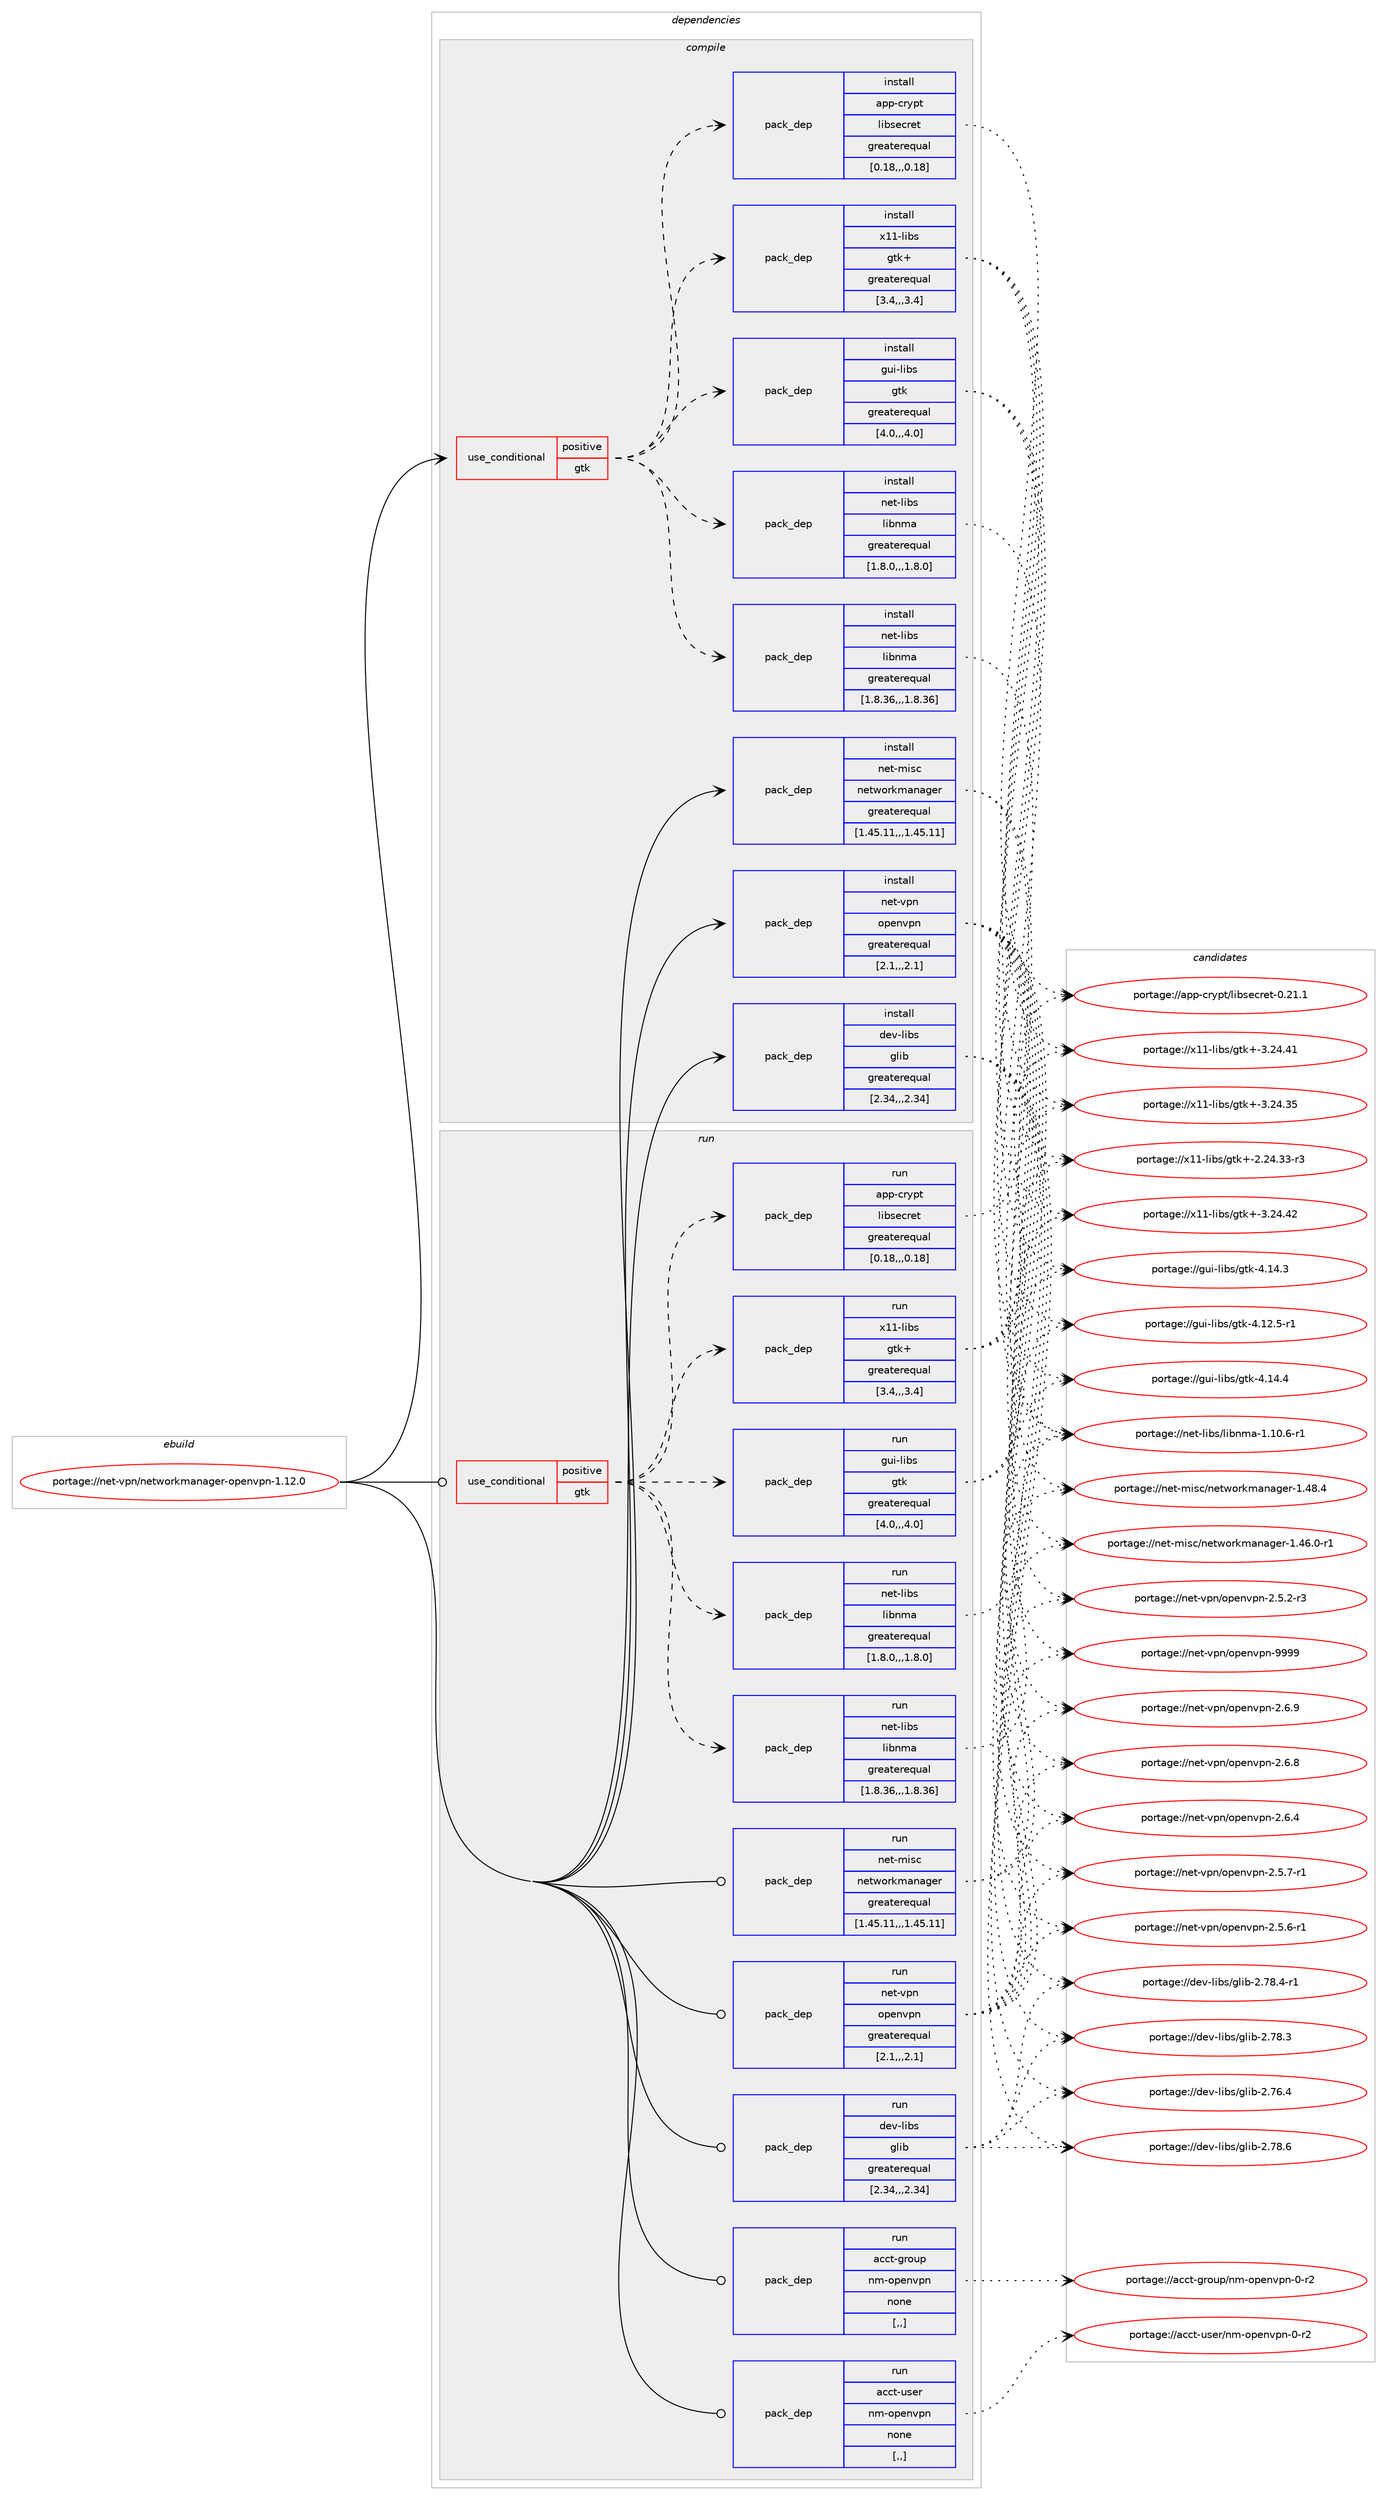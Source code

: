 digraph prolog {

# *************
# Graph options
# *************

newrank=true;
concentrate=true;
compound=true;
graph [rankdir=LR,fontname=Helvetica,fontsize=10,ranksep=1.5];#, ranksep=2.5, nodesep=0.2];
edge  [arrowhead=vee];
node  [fontname=Helvetica,fontsize=10];

# **********
# The ebuild
# **********

subgraph cluster_leftcol {
color=gray;
label=<<i>ebuild</i>>;
id [label="portage://net-vpn/networkmanager-openvpn-1.12.0", color=red, width=4, href="../net-vpn/networkmanager-openvpn-1.12.0.svg"];
}

# ****************
# The dependencies
# ****************

subgraph cluster_midcol {
color=gray;
label=<<i>dependencies</i>>;
subgraph cluster_compile {
fillcolor="#eeeeee";
style=filled;
label=<<i>compile</i>>;
subgraph cond102004 {
dependency385981 [label=<<TABLE BORDER="0" CELLBORDER="1" CELLSPACING="0" CELLPADDING="4"><TR><TD ROWSPAN="3" CELLPADDING="10">use_conditional</TD></TR><TR><TD>positive</TD></TR><TR><TD>gtk</TD></TR></TABLE>>, shape=none, color=red];
subgraph pack281203 {
dependency385982 [label=<<TABLE BORDER="0" CELLBORDER="1" CELLSPACING="0" CELLPADDING="4" WIDTH="220"><TR><TD ROWSPAN="6" CELLPADDING="30">pack_dep</TD></TR><TR><TD WIDTH="110">install</TD></TR><TR><TD>app-crypt</TD></TR><TR><TD>libsecret</TD></TR><TR><TD>greaterequal</TD></TR><TR><TD>[0.18,,,0.18]</TD></TR></TABLE>>, shape=none, color=blue];
}
dependency385981:e -> dependency385982:w [weight=20,style="dashed",arrowhead="vee"];
subgraph pack281204 {
dependency385983 [label=<<TABLE BORDER="0" CELLBORDER="1" CELLSPACING="0" CELLPADDING="4" WIDTH="220"><TR><TD ROWSPAN="6" CELLPADDING="30">pack_dep</TD></TR><TR><TD WIDTH="110">install</TD></TR><TR><TD>net-libs</TD></TR><TR><TD>libnma</TD></TR><TR><TD>greaterequal</TD></TR><TR><TD>[1.8.0,,,1.8.0]</TD></TR></TABLE>>, shape=none, color=blue];
}
dependency385981:e -> dependency385983:w [weight=20,style="dashed",arrowhead="vee"];
subgraph pack281205 {
dependency385984 [label=<<TABLE BORDER="0" CELLBORDER="1" CELLSPACING="0" CELLPADDING="4" WIDTH="220"><TR><TD ROWSPAN="6" CELLPADDING="30">pack_dep</TD></TR><TR><TD WIDTH="110">install</TD></TR><TR><TD>x11-libs</TD></TR><TR><TD>gtk+</TD></TR><TR><TD>greaterequal</TD></TR><TR><TD>[3.4,,,3.4]</TD></TR></TABLE>>, shape=none, color=blue];
}
dependency385981:e -> dependency385984:w [weight=20,style="dashed",arrowhead="vee"];
subgraph pack281206 {
dependency385985 [label=<<TABLE BORDER="0" CELLBORDER="1" CELLSPACING="0" CELLPADDING="4" WIDTH="220"><TR><TD ROWSPAN="6" CELLPADDING="30">pack_dep</TD></TR><TR><TD WIDTH="110">install</TD></TR><TR><TD>gui-libs</TD></TR><TR><TD>gtk</TD></TR><TR><TD>greaterequal</TD></TR><TR><TD>[4.0,,,4.0]</TD></TR></TABLE>>, shape=none, color=blue];
}
dependency385981:e -> dependency385985:w [weight=20,style="dashed",arrowhead="vee"];
subgraph pack281207 {
dependency385986 [label=<<TABLE BORDER="0" CELLBORDER="1" CELLSPACING="0" CELLPADDING="4" WIDTH="220"><TR><TD ROWSPAN="6" CELLPADDING="30">pack_dep</TD></TR><TR><TD WIDTH="110">install</TD></TR><TR><TD>net-libs</TD></TR><TR><TD>libnma</TD></TR><TR><TD>greaterequal</TD></TR><TR><TD>[1.8.36,,,1.8.36]</TD></TR></TABLE>>, shape=none, color=blue];
}
dependency385981:e -> dependency385986:w [weight=20,style="dashed",arrowhead="vee"];
}
id:e -> dependency385981:w [weight=20,style="solid",arrowhead="vee"];
subgraph pack281208 {
dependency385987 [label=<<TABLE BORDER="0" CELLBORDER="1" CELLSPACING="0" CELLPADDING="4" WIDTH="220"><TR><TD ROWSPAN="6" CELLPADDING="30">pack_dep</TD></TR><TR><TD WIDTH="110">install</TD></TR><TR><TD>dev-libs</TD></TR><TR><TD>glib</TD></TR><TR><TD>greaterequal</TD></TR><TR><TD>[2.34,,,2.34]</TD></TR></TABLE>>, shape=none, color=blue];
}
id:e -> dependency385987:w [weight=20,style="solid",arrowhead="vee"];
subgraph pack281209 {
dependency385988 [label=<<TABLE BORDER="0" CELLBORDER="1" CELLSPACING="0" CELLPADDING="4" WIDTH="220"><TR><TD ROWSPAN="6" CELLPADDING="30">pack_dep</TD></TR><TR><TD WIDTH="110">install</TD></TR><TR><TD>net-misc</TD></TR><TR><TD>networkmanager</TD></TR><TR><TD>greaterequal</TD></TR><TR><TD>[1.45.11,,,1.45.11]</TD></TR></TABLE>>, shape=none, color=blue];
}
id:e -> dependency385988:w [weight=20,style="solid",arrowhead="vee"];
subgraph pack281210 {
dependency385989 [label=<<TABLE BORDER="0" CELLBORDER="1" CELLSPACING="0" CELLPADDING="4" WIDTH="220"><TR><TD ROWSPAN="6" CELLPADDING="30">pack_dep</TD></TR><TR><TD WIDTH="110">install</TD></TR><TR><TD>net-vpn</TD></TR><TR><TD>openvpn</TD></TR><TR><TD>greaterequal</TD></TR><TR><TD>[2.1,,,2.1]</TD></TR></TABLE>>, shape=none, color=blue];
}
id:e -> dependency385989:w [weight=20,style="solid",arrowhead="vee"];
}
subgraph cluster_compileandrun {
fillcolor="#eeeeee";
style=filled;
label=<<i>compile and run</i>>;
}
subgraph cluster_run {
fillcolor="#eeeeee";
style=filled;
label=<<i>run</i>>;
subgraph cond102005 {
dependency385990 [label=<<TABLE BORDER="0" CELLBORDER="1" CELLSPACING="0" CELLPADDING="4"><TR><TD ROWSPAN="3" CELLPADDING="10">use_conditional</TD></TR><TR><TD>positive</TD></TR><TR><TD>gtk</TD></TR></TABLE>>, shape=none, color=red];
subgraph pack281211 {
dependency385991 [label=<<TABLE BORDER="0" CELLBORDER="1" CELLSPACING="0" CELLPADDING="4" WIDTH="220"><TR><TD ROWSPAN="6" CELLPADDING="30">pack_dep</TD></TR><TR><TD WIDTH="110">run</TD></TR><TR><TD>app-crypt</TD></TR><TR><TD>libsecret</TD></TR><TR><TD>greaterequal</TD></TR><TR><TD>[0.18,,,0.18]</TD></TR></TABLE>>, shape=none, color=blue];
}
dependency385990:e -> dependency385991:w [weight=20,style="dashed",arrowhead="vee"];
subgraph pack281212 {
dependency385992 [label=<<TABLE BORDER="0" CELLBORDER="1" CELLSPACING="0" CELLPADDING="4" WIDTH="220"><TR><TD ROWSPAN="6" CELLPADDING="30">pack_dep</TD></TR><TR><TD WIDTH="110">run</TD></TR><TR><TD>net-libs</TD></TR><TR><TD>libnma</TD></TR><TR><TD>greaterequal</TD></TR><TR><TD>[1.8.0,,,1.8.0]</TD></TR></TABLE>>, shape=none, color=blue];
}
dependency385990:e -> dependency385992:w [weight=20,style="dashed",arrowhead="vee"];
subgraph pack281213 {
dependency385993 [label=<<TABLE BORDER="0" CELLBORDER="1" CELLSPACING="0" CELLPADDING="4" WIDTH="220"><TR><TD ROWSPAN="6" CELLPADDING="30">pack_dep</TD></TR><TR><TD WIDTH="110">run</TD></TR><TR><TD>x11-libs</TD></TR><TR><TD>gtk+</TD></TR><TR><TD>greaterequal</TD></TR><TR><TD>[3.4,,,3.4]</TD></TR></TABLE>>, shape=none, color=blue];
}
dependency385990:e -> dependency385993:w [weight=20,style="dashed",arrowhead="vee"];
subgraph pack281214 {
dependency385994 [label=<<TABLE BORDER="0" CELLBORDER="1" CELLSPACING="0" CELLPADDING="4" WIDTH="220"><TR><TD ROWSPAN="6" CELLPADDING="30">pack_dep</TD></TR><TR><TD WIDTH="110">run</TD></TR><TR><TD>gui-libs</TD></TR><TR><TD>gtk</TD></TR><TR><TD>greaterequal</TD></TR><TR><TD>[4.0,,,4.0]</TD></TR></TABLE>>, shape=none, color=blue];
}
dependency385990:e -> dependency385994:w [weight=20,style="dashed",arrowhead="vee"];
subgraph pack281215 {
dependency385995 [label=<<TABLE BORDER="0" CELLBORDER="1" CELLSPACING="0" CELLPADDING="4" WIDTH="220"><TR><TD ROWSPAN="6" CELLPADDING="30">pack_dep</TD></TR><TR><TD WIDTH="110">run</TD></TR><TR><TD>net-libs</TD></TR><TR><TD>libnma</TD></TR><TR><TD>greaterequal</TD></TR><TR><TD>[1.8.36,,,1.8.36]</TD></TR></TABLE>>, shape=none, color=blue];
}
dependency385990:e -> dependency385995:w [weight=20,style="dashed",arrowhead="vee"];
}
id:e -> dependency385990:w [weight=20,style="solid",arrowhead="odot"];
subgraph pack281216 {
dependency385996 [label=<<TABLE BORDER="0" CELLBORDER="1" CELLSPACING="0" CELLPADDING="4" WIDTH="220"><TR><TD ROWSPAN="6" CELLPADDING="30">pack_dep</TD></TR><TR><TD WIDTH="110">run</TD></TR><TR><TD>acct-group</TD></TR><TR><TD>nm-openvpn</TD></TR><TR><TD>none</TD></TR><TR><TD>[,,]</TD></TR></TABLE>>, shape=none, color=blue];
}
id:e -> dependency385996:w [weight=20,style="solid",arrowhead="odot"];
subgraph pack281217 {
dependency385997 [label=<<TABLE BORDER="0" CELLBORDER="1" CELLSPACING="0" CELLPADDING="4" WIDTH="220"><TR><TD ROWSPAN="6" CELLPADDING="30">pack_dep</TD></TR><TR><TD WIDTH="110">run</TD></TR><TR><TD>acct-user</TD></TR><TR><TD>nm-openvpn</TD></TR><TR><TD>none</TD></TR><TR><TD>[,,]</TD></TR></TABLE>>, shape=none, color=blue];
}
id:e -> dependency385997:w [weight=20,style="solid",arrowhead="odot"];
subgraph pack281218 {
dependency385998 [label=<<TABLE BORDER="0" CELLBORDER="1" CELLSPACING="0" CELLPADDING="4" WIDTH="220"><TR><TD ROWSPAN="6" CELLPADDING="30">pack_dep</TD></TR><TR><TD WIDTH="110">run</TD></TR><TR><TD>dev-libs</TD></TR><TR><TD>glib</TD></TR><TR><TD>greaterequal</TD></TR><TR><TD>[2.34,,,2.34]</TD></TR></TABLE>>, shape=none, color=blue];
}
id:e -> dependency385998:w [weight=20,style="solid",arrowhead="odot"];
subgraph pack281219 {
dependency385999 [label=<<TABLE BORDER="0" CELLBORDER="1" CELLSPACING="0" CELLPADDING="4" WIDTH="220"><TR><TD ROWSPAN="6" CELLPADDING="30">pack_dep</TD></TR><TR><TD WIDTH="110">run</TD></TR><TR><TD>net-misc</TD></TR><TR><TD>networkmanager</TD></TR><TR><TD>greaterequal</TD></TR><TR><TD>[1.45.11,,,1.45.11]</TD></TR></TABLE>>, shape=none, color=blue];
}
id:e -> dependency385999:w [weight=20,style="solid",arrowhead="odot"];
subgraph pack281220 {
dependency386000 [label=<<TABLE BORDER="0" CELLBORDER="1" CELLSPACING="0" CELLPADDING="4" WIDTH="220"><TR><TD ROWSPAN="6" CELLPADDING="30">pack_dep</TD></TR><TR><TD WIDTH="110">run</TD></TR><TR><TD>net-vpn</TD></TR><TR><TD>openvpn</TD></TR><TR><TD>greaterequal</TD></TR><TR><TD>[2.1,,,2.1]</TD></TR></TABLE>>, shape=none, color=blue];
}
id:e -> dependency386000:w [weight=20,style="solid",arrowhead="odot"];
}
}

# **************
# The candidates
# **************

subgraph cluster_choices {
rank=same;
color=gray;
label=<<i>candidates</i>>;

subgraph choice281203 {
color=black;
nodesep=1;
choice97112112459911412111211647108105981151019911410111645484650494649 [label="portage://app-crypt/libsecret-0.21.1", color=red, width=4,href="../app-crypt/libsecret-0.21.1.svg"];
dependency385982:e -> choice97112112459911412111211647108105981151019911410111645484650494649:w [style=dotted,weight="100"];
}
subgraph choice281204 {
color=black;
nodesep=1;
choice1101011164510810598115471081059811010997454946494846544511449 [label="portage://net-libs/libnma-1.10.6-r1", color=red, width=4,href="../net-libs/libnma-1.10.6-r1.svg"];
dependency385983:e -> choice1101011164510810598115471081059811010997454946494846544511449:w [style=dotted,weight="100"];
}
subgraph choice281205 {
color=black;
nodesep=1;
choice1204949451081059811547103116107434551465052465250 [label="portage://x11-libs/gtk+-3.24.42", color=red, width=4,href="../x11-libs/gtk+-3.24.42.svg"];
choice1204949451081059811547103116107434551465052465249 [label="portage://x11-libs/gtk+-3.24.41", color=red, width=4,href="../x11-libs/gtk+-3.24.41.svg"];
choice1204949451081059811547103116107434551465052465153 [label="portage://x11-libs/gtk+-3.24.35", color=red, width=4,href="../x11-libs/gtk+-3.24.35.svg"];
choice12049494510810598115471031161074345504650524651514511451 [label="portage://x11-libs/gtk+-2.24.33-r3", color=red, width=4,href="../x11-libs/gtk+-2.24.33-r3.svg"];
dependency385984:e -> choice1204949451081059811547103116107434551465052465250:w [style=dotted,weight="100"];
dependency385984:e -> choice1204949451081059811547103116107434551465052465249:w [style=dotted,weight="100"];
dependency385984:e -> choice1204949451081059811547103116107434551465052465153:w [style=dotted,weight="100"];
dependency385984:e -> choice12049494510810598115471031161074345504650524651514511451:w [style=dotted,weight="100"];
}
subgraph choice281206 {
color=black;
nodesep=1;
choice10311710545108105981154710311610745524649524652 [label="portage://gui-libs/gtk-4.14.4", color=red, width=4,href="../gui-libs/gtk-4.14.4.svg"];
choice10311710545108105981154710311610745524649524651 [label="portage://gui-libs/gtk-4.14.3", color=red, width=4,href="../gui-libs/gtk-4.14.3.svg"];
choice103117105451081059811547103116107455246495046534511449 [label="portage://gui-libs/gtk-4.12.5-r1", color=red, width=4,href="../gui-libs/gtk-4.12.5-r1.svg"];
dependency385985:e -> choice10311710545108105981154710311610745524649524652:w [style=dotted,weight="100"];
dependency385985:e -> choice10311710545108105981154710311610745524649524651:w [style=dotted,weight="100"];
dependency385985:e -> choice103117105451081059811547103116107455246495046534511449:w [style=dotted,weight="100"];
}
subgraph choice281207 {
color=black;
nodesep=1;
choice1101011164510810598115471081059811010997454946494846544511449 [label="portage://net-libs/libnma-1.10.6-r1", color=red, width=4,href="../net-libs/libnma-1.10.6-r1.svg"];
dependency385986:e -> choice1101011164510810598115471081059811010997454946494846544511449:w [style=dotted,weight="100"];
}
subgraph choice281208 {
color=black;
nodesep=1;
choice1001011184510810598115471031081059845504655564654 [label="portage://dev-libs/glib-2.78.6", color=red, width=4,href="../dev-libs/glib-2.78.6.svg"];
choice10010111845108105981154710310810598455046555646524511449 [label="portage://dev-libs/glib-2.78.4-r1", color=red, width=4,href="../dev-libs/glib-2.78.4-r1.svg"];
choice1001011184510810598115471031081059845504655564651 [label="portage://dev-libs/glib-2.78.3", color=red, width=4,href="../dev-libs/glib-2.78.3.svg"];
choice1001011184510810598115471031081059845504655544652 [label="portage://dev-libs/glib-2.76.4", color=red, width=4,href="../dev-libs/glib-2.76.4.svg"];
dependency385987:e -> choice1001011184510810598115471031081059845504655564654:w [style=dotted,weight="100"];
dependency385987:e -> choice10010111845108105981154710310810598455046555646524511449:w [style=dotted,weight="100"];
dependency385987:e -> choice1001011184510810598115471031081059845504655564651:w [style=dotted,weight="100"];
dependency385987:e -> choice1001011184510810598115471031081059845504655544652:w [style=dotted,weight="100"];
}
subgraph choice281209 {
color=black;
nodesep=1;
choice110101116451091051159947110101116119111114107109971109710310111445494652564652 [label="portage://net-misc/networkmanager-1.48.4", color=red, width=4,href="../net-misc/networkmanager-1.48.4.svg"];
choice1101011164510910511599471101011161191111141071099711097103101114454946525446484511449 [label="portage://net-misc/networkmanager-1.46.0-r1", color=red, width=4,href="../net-misc/networkmanager-1.46.0-r1.svg"];
dependency385988:e -> choice110101116451091051159947110101116119111114107109971109710310111445494652564652:w [style=dotted,weight="100"];
dependency385988:e -> choice1101011164510910511599471101011161191111141071099711097103101114454946525446484511449:w [style=dotted,weight="100"];
}
subgraph choice281210 {
color=black;
nodesep=1;
choice11010111645118112110471111121011101181121104557575757 [label="portage://net-vpn/openvpn-9999", color=red, width=4,href="../net-vpn/openvpn-9999.svg"];
choice1101011164511811211047111112101110118112110455046544657 [label="portage://net-vpn/openvpn-2.6.9", color=red, width=4,href="../net-vpn/openvpn-2.6.9.svg"];
choice1101011164511811211047111112101110118112110455046544656 [label="portage://net-vpn/openvpn-2.6.8", color=red, width=4,href="../net-vpn/openvpn-2.6.8.svg"];
choice1101011164511811211047111112101110118112110455046544652 [label="portage://net-vpn/openvpn-2.6.4", color=red, width=4,href="../net-vpn/openvpn-2.6.4.svg"];
choice11010111645118112110471111121011101181121104550465346554511449 [label="portage://net-vpn/openvpn-2.5.7-r1", color=red, width=4,href="../net-vpn/openvpn-2.5.7-r1.svg"];
choice11010111645118112110471111121011101181121104550465346544511449 [label="portage://net-vpn/openvpn-2.5.6-r1", color=red, width=4,href="../net-vpn/openvpn-2.5.6-r1.svg"];
choice11010111645118112110471111121011101181121104550465346504511451 [label="portage://net-vpn/openvpn-2.5.2-r3", color=red, width=4,href="../net-vpn/openvpn-2.5.2-r3.svg"];
dependency385989:e -> choice11010111645118112110471111121011101181121104557575757:w [style=dotted,weight="100"];
dependency385989:e -> choice1101011164511811211047111112101110118112110455046544657:w [style=dotted,weight="100"];
dependency385989:e -> choice1101011164511811211047111112101110118112110455046544656:w [style=dotted,weight="100"];
dependency385989:e -> choice1101011164511811211047111112101110118112110455046544652:w [style=dotted,weight="100"];
dependency385989:e -> choice11010111645118112110471111121011101181121104550465346554511449:w [style=dotted,weight="100"];
dependency385989:e -> choice11010111645118112110471111121011101181121104550465346544511449:w [style=dotted,weight="100"];
dependency385989:e -> choice11010111645118112110471111121011101181121104550465346504511451:w [style=dotted,weight="100"];
}
subgraph choice281211 {
color=black;
nodesep=1;
choice97112112459911412111211647108105981151019911410111645484650494649 [label="portage://app-crypt/libsecret-0.21.1", color=red, width=4,href="../app-crypt/libsecret-0.21.1.svg"];
dependency385991:e -> choice97112112459911412111211647108105981151019911410111645484650494649:w [style=dotted,weight="100"];
}
subgraph choice281212 {
color=black;
nodesep=1;
choice1101011164510810598115471081059811010997454946494846544511449 [label="portage://net-libs/libnma-1.10.6-r1", color=red, width=4,href="../net-libs/libnma-1.10.6-r1.svg"];
dependency385992:e -> choice1101011164510810598115471081059811010997454946494846544511449:w [style=dotted,weight="100"];
}
subgraph choice281213 {
color=black;
nodesep=1;
choice1204949451081059811547103116107434551465052465250 [label="portage://x11-libs/gtk+-3.24.42", color=red, width=4,href="../x11-libs/gtk+-3.24.42.svg"];
choice1204949451081059811547103116107434551465052465249 [label="portage://x11-libs/gtk+-3.24.41", color=red, width=4,href="../x11-libs/gtk+-3.24.41.svg"];
choice1204949451081059811547103116107434551465052465153 [label="portage://x11-libs/gtk+-3.24.35", color=red, width=4,href="../x11-libs/gtk+-3.24.35.svg"];
choice12049494510810598115471031161074345504650524651514511451 [label="portage://x11-libs/gtk+-2.24.33-r3", color=red, width=4,href="../x11-libs/gtk+-2.24.33-r3.svg"];
dependency385993:e -> choice1204949451081059811547103116107434551465052465250:w [style=dotted,weight="100"];
dependency385993:e -> choice1204949451081059811547103116107434551465052465249:w [style=dotted,weight="100"];
dependency385993:e -> choice1204949451081059811547103116107434551465052465153:w [style=dotted,weight="100"];
dependency385993:e -> choice12049494510810598115471031161074345504650524651514511451:w [style=dotted,weight="100"];
}
subgraph choice281214 {
color=black;
nodesep=1;
choice10311710545108105981154710311610745524649524652 [label="portage://gui-libs/gtk-4.14.4", color=red, width=4,href="../gui-libs/gtk-4.14.4.svg"];
choice10311710545108105981154710311610745524649524651 [label="portage://gui-libs/gtk-4.14.3", color=red, width=4,href="../gui-libs/gtk-4.14.3.svg"];
choice103117105451081059811547103116107455246495046534511449 [label="portage://gui-libs/gtk-4.12.5-r1", color=red, width=4,href="../gui-libs/gtk-4.12.5-r1.svg"];
dependency385994:e -> choice10311710545108105981154710311610745524649524652:w [style=dotted,weight="100"];
dependency385994:e -> choice10311710545108105981154710311610745524649524651:w [style=dotted,weight="100"];
dependency385994:e -> choice103117105451081059811547103116107455246495046534511449:w [style=dotted,weight="100"];
}
subgraph choice281215 {
color=black;
nodesep=1;
choice1101011164510810598115471081059811010997454946494846544511449 [label="portage://net-libs/libnma-1.10.6-r1", color=red, width=4,href="../net-libs/libnma-1.10.6-r1.svg"];
dependency385995:e -> choice1101011164510810598115471081059811010997454946494846544511449:w [style=dotted,weight="100"];
}
subgraph choice281216 {
color=black;
nodesep=1;
choice97999911645103114111117112471101094511111210111011811211045484511450 [label="portage://acct-group/nm-openvpn-0-r2", color=red, width=4,href="../acct-group/nm-openvpn-0-r2.svg"];
dependency385996:e -> choice97999911645103114111117112471101094511111210111011811211045484511450:w [style=dotted,weight="100"];
}
subgraph choice281217 {
color=black;
nodesep=1;
choice97999911645117115101114471101094511111210111011811211045484511450 [label="portage://acct-user/nm-openvpn-0-r2", color=red, width=4,href="../acct-user/nm-openvpn-0-r2.svg"];
dependency385997:e -> choice97999911645117115101114471101094511111210111011811211045484511450:w [style=dotted,weight="100"];
}
subgraph choice281218 {
color=black;
nodesep=1;
choice1001011184510810598115471031081059845504655564654 [label="portage://dev-libs/glib-2.78.6", color=red, width=4,href="../dev-libs/glib-2.78.6.svg"];
choice10010111845108105981154710310810598455046555646524511449 [label="portage://dev-libs/glib-2.78.4-r1", color=red, width=4,href="../dev-libs/glib-2.78.4-r1.svg"];
choice1001011184510810598115471031081059845504655564651 [label="portage://dev-libs/glib-2.78.3", color=red, width=4,href="../dev-libs/glib-2.78.3.svg"];
choice1001011184510810598115471031081059845504655544652 [label="portage://dev-libs/glib-2.76.4", color=red, width=4,href="../dev-libs/glib-2.76.4.svg"];
dependency385998:e -> choice1001011184510810598115471031081059845504655564654:w [style=dotted,weight="100"];
dependency385998:e -> choice10010111845108105981154710310810598455046555646524511449:w [style=dotted,weight="100"];
dependency385998:e -> choice1001011184510810598115471031081059845504655564651:w [style=dotted,weight="100"];
dependency385998:e -> choice1001011184510810598115471031081059845504655544652:w [style=dotted,weight="100"];
}
subgraph choice281219 {
color=black;
nodesep=1;
choice110101116451091051159947110101116119111114107109971109710310111445494652564652 [label="portage://net-misc/networkmanager-1.48.4", color=red, width=4,href="../net-misc/networkmanager-1.48.4.svg"];
choice1101011164510910511599471101011161191111141071099711097103101114454946525446484511449 [label="portage://net-misc/networkmanager-1.46.0-r1", color=red, width=4,href="../net-misc/networkmanager-1.46.0-r1.svg"];
dependency385999:e -> choice110101116451091051159947110101116119111114107109971109710310111445494652564652:w [style=dotted,weight="100"];
dependency385999:e -> choice1101011164510910511599471101011161191111141071099711097103101114454946525446484511449:w [style=dotted,weight="100"];
}
subgraph choice281220 {
color=black;
nodesep=1;
choice11010111645118112110471111121011101181121104557575757 [label="portage://net-vpn/openvpn-9999", color=red, width=4,href="../net-vpn/openvpn-9999.svg"];
choice1101011164511811211047111112101110118112110455046544657 [label="portage://net-vpn/openvpn-2.6.9", color=red, width=4,href="../net-vpn/openvpn-2.6.9.svg"];
choice1101011164511811211047111112101110118112110455046544656 [label="portage://net-vpn/openvpn-2.6.8", color=red, width=4,href="../net-vpn/openvpn-2.6.8.svg"];
choice1101011164511811211047111112101110118112110455046544652 [label="portage://net-vpn/openvpn-2.6.4", color=red, width=4,href="../net-vpn/openvpn-2.6.4.svg"];
choice11010111645118112110471111121011101181121104550465346554511449 [label="portage://net-vpn/openvpn-2.5.7-r1", color=red, width=4,href="../net-vpn/openvpn-2.5.7-r1.svg"];
choice11010111645118112110471111121011101181121104550465346544511449 [label="portage://net-vpn/openvpn-2.5.6-r1", color=red, width=4,href="../net-vpn/openvpn-2.5.6-r1.svg"];
choice11010111645118112110471111121011101181121104550465346504511451 [label="portage://net-vpn/openvpn-2.5.2-r3", color=red, width=4,href="../net-vpn/openvpn-2.5.2-r3.svg"];
dependency386000:e -> choice11010111645118112110471111121011101181121104557575757:w [style=dotted,weight="100"];
dependency386000:e -> choice1101011164511811211047111112101110118112110455046544657:w [style=dotted,weight="100"];
dependency386000:e -> choice1101011164511811211047111112101110118112110455046544656:w [style=dotted,weight="100"];
dependency386000:e -> choice1101011164511811211047111112101110118112110455046544652:w [style=dotted,weight="100"];
dependency386000:e -> choice11010111645118112110471111121011101181121104550465346554511449:w [style=dotted,weight="100"];
dependency386000:e -> choice11010111645118112110471111121011101181121104550465346544511449:w [style=dotted,weight="100"];
dependency386000:e -> choice11010111645118112110471111121011101181121104550465346504511451:w [style=dotted,weight="100"];
}
}

}
